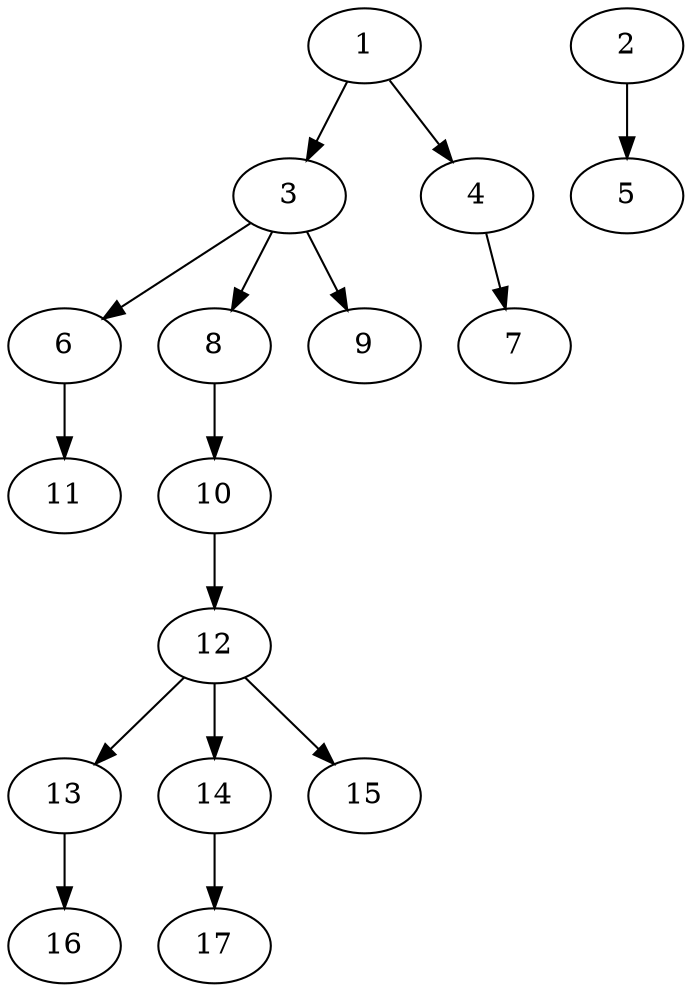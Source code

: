 // DAG (tier=1-easy, mode=compute, n=17, ccr=0.259, fat=0.457, density=0.353, regular=0.602, jump=0.043, mindata=262144, maxdata=2097152)
// DAG automatically generated by daggen at Sun Aug 24 16:33:32 2025
// /home/ermia/Project/Environments/daggen/bin/daggen --dot --ccr 0.259 --fat 0.457 --regular 0.602 --density 0.353 --jump 0.043 --mindata 262144 --maxdata 2097152 -n 17 
digraph G {
  1 [size="2701413398620256", alpha="0.03", expect_size="1350706699310128"]
  1 -> 3 [size ="1932735283200"]
  1 -> 4 [size ="1932735283200"]
  2 [size="13682394551881374", alpha="0.03", expect_size="6841197275940687"]
  2 -> 5 [size ="24903503839232"]
  3 [size="58533406312593", alpha="0.11", expect_size="29266703156296"]
  3 -> 6 [size ="1269372551168"]
  3 -> 8 [size ="1269372551168"]
  3 -> 9 [size ="1269372551168"]
  4 [size="29281906981863424", alpha="0.15", expect_size="14640953490931712"]
  4 -> 7 [size ="760016273408"]
  5 [size="667432565639285", alpha="0.10", expect_size="333716282819642"]
  6 [size="41406510586191608", alpha="0.12", expect_size="20703255293095804"]
  6 -> 11 [size ="15905882898432"]
  7 [size="60138390981925", alpha="0.11", expect_size="30069195490962"]
  8 [size="9395485597204390", alpha="0.11", expect_size="4697742798602195"]
  8 -> 10 [size ="8934068846592"]
  9 [size="38900939754039944", alpha="0.13", expect_size="19450469877019972"]
  10 [size="432773850749891", alpha="0.13", expect_size="216386925374945"]
  10 -> 12 [size ="14395690188800"]
  11 [size="2310787406173712", alpha="0.02", expect_size="1155393703086856"]
  12 [size="1178101210433543", alpha="0.16", expect_size="589050605216771"]
  12 -> 13 [size ="593544347648"]
  12 -> 14 [size ="593544347648"]
  12 -> 15 [size ="593544347648"]
  13 [size="3258590047551949", alpha="0.16", expect_size="1629295023775974"]
  13 -> 16 [size ="2706366267392"]
  14 [size="1064107109622218752", alpha="0.11", expect_size="532053554811109376"]
  14 -> 17 [size ="8338351849472"]
  15 [size="189474948153272", alpha="0.13", expect_size="94737474076636"]
  16 [size="497877788682878976", alpha="0.03", expect_size="248938894341439488"]
  17 [size="874863904524599296", alpha="0.19", expect_size="437431952262299648"]
}